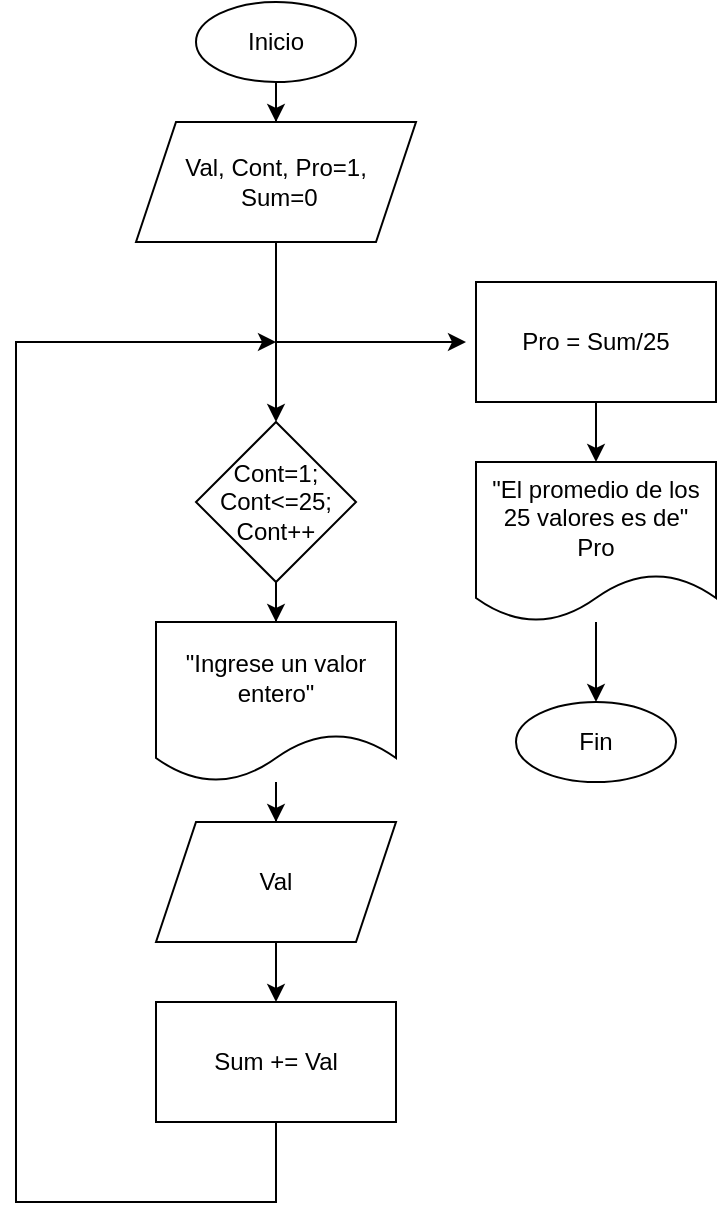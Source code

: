 <mxfile version="21.2.1" type="device">
  <diagram name="Page-1" id="ocAYI9pDW4dQGQofCPlS">
    <mxGraphModel dx="714" dy="817" grid="1" gridSize="10" guides="1" tooltips="1" connect="1" arrows="1" fold="1" page="1" pageScale="1" pageWidth="850" pageHeight="1100" math="0" shadow="0">
      <root>
        <mxCell id="0" />
        <mxCell id="1" parent="0" />
        <mxCell id="CUhzHair_5yWuqLiZI36-3" value="" style="edgeStyle=orthogonalEdgeStyle;rounded=0;orthogonalLoop=1;jettySize=auto;html=1;" parent="1" source="CUhzHair_5yWuqLiZI36-4" target="CUhzHair_5yWuqLiZI36-6" edge="1">
          <mxGeometry relative="1" as="geometry" />
        </mxCell>
        <mxCell id="CUhzHair_5yWuqLiZI36-4" value="Inicio" style="ellipse;whiteSpace=wrap;html=1;" parent="1" vertex="1">
          <mxGeometry x="100" y="10" width="80" height="40" as="geometry" />
        </mxCell>
        <mxCell id="CUhzHair_5yWuqLiZI36-5" value="" style="edgeStyle=orthogonalEdgeStyle;rounded=0;orthogonalLoop=1;jettySize=auto;html=1;" parent="1" source="CUhzHair_5yWuqLiZI36-6" target="CUhzHair_5yWuqLiZI36-8" edge="1">
          <mxGeometry relative="1" as="geometry" />
        </mxCell>
        <mxCell id="CUhzHair_5yWuqLiZI36-6" value="Val, Cont, Pro=1,&lt;br&gt;&amp;nbsp;Sum=0" style="shape=parallelogram;perimeter=parallelogramPerimeter;whiteSpace=wrap;html=1;fixedSize=1;" parent="1" vertex="1">
          <mxGeometry x="70" y="70" width="140" height="60" as="geometry" />
        </mxCell>
        <mxCell id="CUhzHair_5yWuqLiZI36-7" value="" style="edgeStyle=orthogonalEdgeStyle;rounded=0;orthogonalLoop=1;jettySize=auto;html=1;" parent="1" source="CUhzHair_5yWuqLiZI36-8" target="CUhzHair_5yWuqLiZI36-10" edge="1">
          <mxGeometry relative="1" as="geometry" />
        </mxCell>
        <mxCell id="CUhzHair_5yWuqLiZI36-8" value="Cont=1;&lt;br&gt;Cont&amp;lt;=25;&lt;br&gt;Cont++" style="rhombus;whiteSpace=wrap;html=1;" parent="1" vertex="1">
          <mxGeometry x="100" y="220" width="80" height="80" as="geometry" />
        </mxCell>
        <mxCell id="CUhzHair_5yWuqLiZI36-9" value="" style="edgeStyle=orthogonalEdgeStyle;rounded=0;orthogonalLoop=1;jettySize=auto;html=1;" parent="1" source="CUhzHair_5yWuqLiZI36-10" target="CUhzHair_5yWuqLiZI36-12" edge="1">
          <mxGeometry relative="1" as="geometry" />
        </mxCell>
        <mxCell id="CUhzHair_5yWuqLiZI36-10" value="&quot;Ingrese un valor&lt;br&gt;entero&quot;" style="shape=document;whiteSpace=wrap;html=1;boundedLbl=1;" parent="1" vertex="1">
          <mxGeometry x="80" y="320" width="120" height="80" as="geometry" />
        </mxCell>
        <mxCell id="CUhzHair_5yWuqLiZI36-11" value="" style="edgeStyle=orthogonalEdgeStyle;rounded=0;orthogonalLoop=1;jettySize=auto;html=1;" parent="1" source="CUhzHair_5yWuqLiZI36-12" edge="1">
          <mxGeometry relative="1" as="geometry">
            <mxPoint x="140" y="510" as="targetPoint" />
          </mxGeometry>
        </mxCell>
        <mxCell id="CUhzHair_5yWuqLiZI36-12" value="Val" style="shape=parallelogram;perimeter=parallelogramPerimeter;whiteSpace=wrap;html=1;fixedSize=1;" parent="1" vertex="1">
          <mxGeometry x="80" y="420" width="120" height="60" as="geometry" />
        </mxCell>
        <mxCell id="CUhzHair_5yWuqLiZI36-14" value="" style="edgeStyle=orthogonalEdgeStyle;rounded=0;orthogonalLoop=1;jettySize=auto;html=1;" parent="1" edge="1">
          <mxGeometry relative="1" as="geometry">
            <mxPoint x="235" y="180" as="targetPoint" />
            <mxPoint x="140" y="180" as="sourcePoint" />
          </mxGeometry>
        </mxCell>
        <mxCell id="CUhzHair_5yWuqLiZI36-21" value="" style="edgeStyle=orthogonalEdgeStyle;rounded=0;orthogonalLoop=1;jettySize=auto;html=1;" parent="1" source="CUhzHair_5yWuqLiZI36-20" edge="1">
          <mxGeometry relative="1" as="geometry">
            <mxPoint x="140" y="180" as="targetPoint" />
            <Array as="points">
              <mxPoint x="140" y="610" />
              <mxPoint x="10" y="610" />
              <mxPoint x="10" y="180" />
            </Array>
          </mxGeometry>
        </mxCell>
        <mxCell id="CUhzHair_5yWuqLiZI36-20" value="Sum += Val" style="rounded=0;whiteSpace=wrap;html=1;" parent="1" vertex="1">
          <mxGeometry x="80" y="510" width="120" height="60" as="geometry" />
        </mxCell>
        <mxCell id="CUhzHair_5yWuqLiZI36-28" value="" style="edgeStyle=orthogonalEdgeStyle;rounded=0;orthogonalLoop=1;jettySize=auto;html=1;" parent="1" source="CUhzHair_5yWuqLiZI36-24" target="CUhzHair_5yWuqLiZI36-27" edge="1">
          <mxGeometry relative="1" as="geometry" />
        </mxCell>
        <mxCell id="CUhzHair_5yWuqLiZI36-24" value="&quot;El promedio de los &lt;br&gt;25 valores es de&quot;&lt;br&gt;Pro" style="shape=document;whiteSpace=wrap;html=1;boundedLbl=1;" parent="1" vertex="1">
          <mxGeometry x="240" y="240" width="120" height="80" as="geometry" />
        </mxCell>
        <mxCell id="CUhzHair_5yWuqLiZI36-26" value="" style="edgeStyle=orthogonalEdgeStyle;rounded=0;orthogonalLoop=1;jettySize=auto;html=1;" parent="1" source="CUhzHair_5yWuqLiZI36-25" target="CUhzHair_5yWuqLiZI36-24" edge="1">
          <mxGeometry relative="1" as="geometry" />
        </mxCell>
        <mxCell id="CUhzHair_5yWuqLiZI36-25" value="Pro = Sum/25" style="rounded=0;whiteSpace=wrap;html=1;" parent="1" vertex="1">
          <mxGeometry x="240" y="150" width="120" height="60" as="geometry" />
        </mxCell>
        <mxCell id="CUhzHair_5yWuqLiZI36-27" value="Fin" style="ellipse;whiteSpace=wrap;html=1;" parent="1" vertex="1">
          <mxGeometry x="260" y="360" width="80" height="40" as="geometry" />
        </mxCell>
      </root>
    </mxGraphModel>
  </diagram>
</mxfile>
